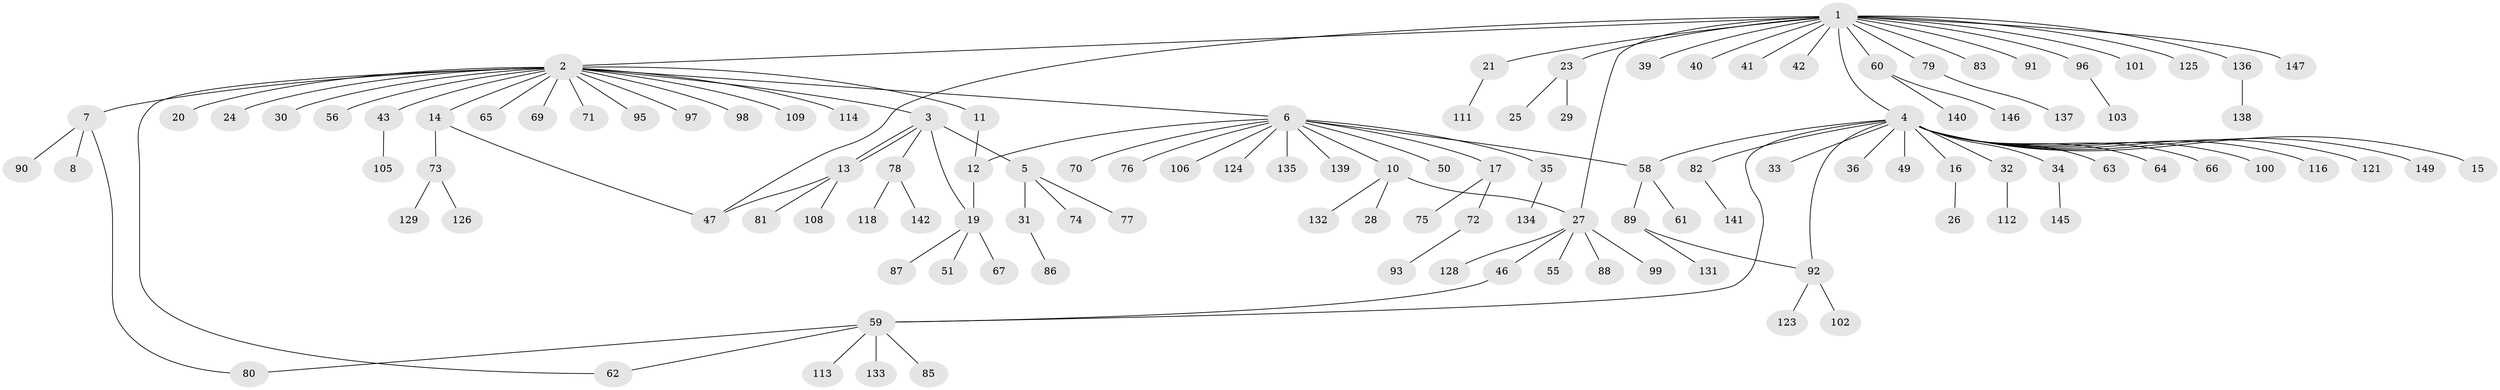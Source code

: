 // Generated by graph-tools (version 1.1) at 2025/51/02/27/25 19:51:58]
// undirected, 121 vertices, 131 edges
graph export_dot {
graph [start="1"]
  node [color=gray90,style=filled];
  1 [super="+9"];
  2 [super="+53"];
  3 [super="+68"];
  4 [super="+57"];
  5 [super="+22"];
  6 [super="+38"];
  7 [super="+143"];
  8;
  10 [super="+148"];
  11 [super="+52"];
  12 [super="+37"];
  13;
  14;
  15;
  16;
  17 [super="+18"];
  19 [super="+104"];
  20 [super="+119"];
  21 [super="+45"];
  23;
  24;
  25;
  26;
  27 [super="+44"];
  28;
  29;
  30;
  31 [super="+48"];
  32;
  33;
  34;
  35;
  36;
  39 [super="+84"];
  40;
  41;
  42;
  43;
  46;
  47 [super="+54"];
  49;
  50;
  51;
  55;
  56;
  58;
  59 [super="+110"];
  60 [super="+122"];
  61;
  62;
  63;
  64;
  65;
  66;
  67;
  69 [super="+94"];
  70;
  71;
  72 [super="+107"];
  73 [super="+127"];
  74;
  75;
  76;
  77;
  78;
  79 [super="+120"];
  80;
  81;
  82;
  83;
  85;
  86;
  87;
  88;
  89;
  90;
  91;
  92 [super="+117"];
  93;
  95 [super="+144"];
  96;
  97;
  98;
  99 [super="+115"];
  100;
  101;
  102;
  103 [super="+130"];
  105;
  106;
  108;
  109;
  111;
  112;
  113;
  114;
  116;
  118;
  121;
  123;
  124;
  125;
  126;
  128;
  129;
  131;
  132;
  133;
  134;
  135;
  136;
  137;
  138;
  139;
  140;
  141;
  142;
  145;
  146;
  147;
  149;
  1 -- 2;
  1 -- 4;
  1 -- 21;
  1 -- 23;
  1 -- 39;
  1 -- 40;
  1 -- 41;
  1 -- 42;
  1 -- 47;
  1 -- 60;
  1 -- 79 [weight=2];
  1 -- 91;
  1 -- 96;
  1 -- 101;
  1 -- 136;
  1 -- 147;
  1 -- 83;
  1 -- 27 [weight=2];
  1 -- 125;
  2 -- 3;
  2 -- 6;
  2 -- 7;
  2 -- 11;
  2 -- 14;
  2 -- 20;
  2 -- 24;
  2 -- 30;
  2 -- 43;
  2 -- 56;
  2 -- 62;
  2 -- 65;
  2 -- 69;
  2 -- 71;
  2 -- 95;
  2 -- 97;
  2 -- 98;
  2 -- 109;
  2 -- 114;
  3 -- 5;
  3 -- 13;
  3 -- 13;
  3 -- 19;
  3 -- 78;
  4 -- 15;
  4 -- 16;
  4 -- 32;
  4 -- 33;
  4 -- 34;
  4 -- 36;
  4 -- 49;
  4 -- 59;
  4 -- 63;
  4 -- 64;
  4 -- 66;
  4 -- 82;
  4 -- 92;
  4 -- 100;
  4 -- 116;
  4 -- 149;
  4 -- 121;
  4 -- 58;
  5 -- 77;
  5 -- 74;
  5 -- 31;
  6 -- 10;
  6 -- 12;
  6 -- 17;
  6 -- 35;
  6 -- 50;
  6 -- 58;
  6 -- 70;
  6 -- 106;
  6 -- 124;
  6 -- 135;
  6 -- 139;
  6 -- 76;
  7 -- 8;
  7 -- 80;
  7 -- 90;
  10 -- 27;
  10 -- 28;
  10 -- 132;
  11 -- 12;
  12 -- 19;
  13 -- 47;
  13 -- 81;
  13 -- 108;
  14 -- 73;
  14 -- 47;
  16 -- 26;
  17 -- 72 [weight=2];
  17 -- 75;
  19 -- 51;
  19 -- 67;
  19 -- 87;
  21 -- 111;
  23 -- 25;
  23 -- 29;
  27 -- 99;
  27 -- 128;
  27 -- 55;
  27 -- 88;
  27 -- 46;
  31 -- 86;
  32 -- 112;
  34 -- 145;
  35 -- 134;
  43 -- 105;
  46 -- 59;
  58 -- 61;
  58 -- 89;
  59 -- 62;
  59 -- 80;
  59 -- 85;
  59 -- 113;
  59 -- 133;
  60 -- 140;
  60 -- 146;
  72 -- 93;
  73 -- 126;
  73 -- 129;
  78 -- 118;
  78 -- 142;
  79 -- 137;
  82 -- 141;
  89 -- 92;
  89 -- 131;
  92 -- 102;
  92 -- 123;
  96 -- 103;
  136 -- 138;
}
